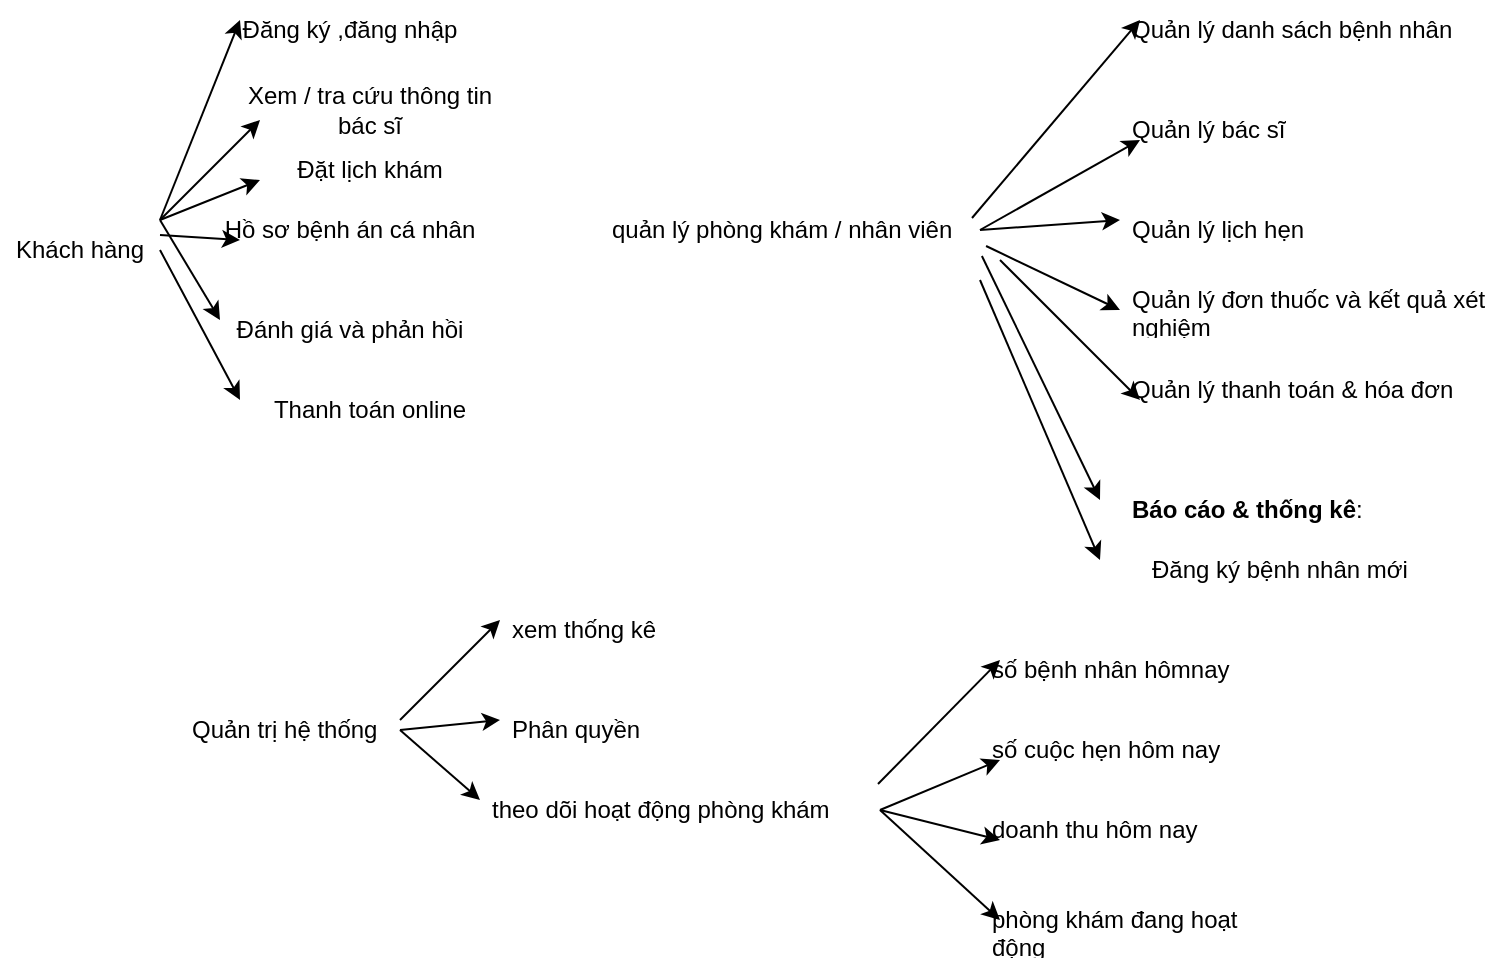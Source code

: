 <mxfile version="28.0.9">
  <diagram name="Trang-1" id="XzwnQ7Z-u6gP32iXb6l5">
    <mxGraphModel dx="1066" dy="447" grid="1" gridSize="10" guides="1" tooltips="1" connect="1" arrows="1" fold="1" page="1" pageScale="1" pageWidth="827" pageHeight="1169" math="0" shadow="0">
      <root>
        <mxCell id="0" />
        <mxCell id="1" parent="0" />
        <mxCell id="vbzP8xFRV16W2t8R22Ji-1" value="Khách hàng" style="text;html=1;align=center;verticalAlign=middle;whiteSpace=wrap;rounded=0;" vertex="1" parent="1">
          <mxGeometry x="30" y="140" width="80" height="30" as="geometry" />
        </mxCell>
        <mxCell id="vbzP8xFRV16W2t8R22Ji-2" value="Đăng ký ,đăng nhập" style="text;html=1;align=center;verticalAlign=middle;whiteSpace=wrap;rounded=0;" vertex="1" parent="1">
          <mxGeometry x="150" y="30" width="110" height="30" as="geometry" />
        </mxCell>
        <mxCell id="vbzP8xFRV16W2t8R22Ji-3" value="Xem / tra cứu thông tin bác sĩ" style="text;html=1;align=center;verticalAlign=middle;whiteSpace=wrap;rounded=0;" vertex="1" parent="1">
          <mxGeometry x="150" y="70" width="130" height="30" as="geometry" />
        </mxCell>
        <mxCell id="vbzP8xFRV16W2t8R22Ji-4" value="Đặt lịch khám" style="text;html=1;align=center;verticalAlign=middle;whiteSpace=wrap;rounded=0;" vertex="1" parent="1">
          <mxGeometry x="150" y="100" width="130" height="30" as="geometry" />
        </mxCell>
        <mxCell id="vbzP8xFRV16W2t8R22Ji-5" value="Hồ sơ bệnh án cá nhân" style="text;html=1;align=center;verticalAlign=middle;whiteSpace=wrap;rounded=0;" vertex="1" parent="1">
          <mxGeometry x="140" y="130" width="130" height="30" as="geometry" />
        </mxCell>
        <mxCell id="vbzP8xFRV16W2t8R22Ji-6" value="Đánh giá và phản hồi" style="text;html=1;align=center;verticalAlign=middle;whiteSpace=wrap;rounded=0;" vertex="1" parent="1">
          <mxGeometry x="140" y="180" width="130" height="30" as="geometry" />
        </mxCell>
        <mxCell id="vbzP8xFRV16W2t8R22Ji-7" value="Thanh toán online" style="text;html=1;align=center;verticalAlign=middle;whiteSpace=wrap;rounded=0;" vertex="1" parent="1">
          <mxGeometry x="150" y="220" width="130" height="30" as="geometry" />
        </mxCell>
        <mxCell id="vbzP8xFRV16W2t8R22Ji-8" value="" style="endArrow=classic;html=1;rounded=0;exitX=1;exitY=0;exitDx=0;exitDy=0;" edge="1" parent="1" source="vbzP8xFRV16W2t8R22Ji-1">
          <mxGeometry width="50" height="50" relative="1" as="geometry">
            <mxPoint x="100" y="90" as="sourcePoint" />
            <mxPoint x="150" y="40" as="targetPoint" />
          </mxGeometry>
        </mxCell>
        <mxCell id="vbzP8xFRV16W2t8R22Ji-9" value="" style="endArrow=classic;html=1;rounded=0;" edge="1" parent="1">
          <mxGeometry width="50" height="50" relative="1" as="geometry">
            <mxPoint x="110" y="140" as="sourcePoint" />
            <mxPoint x="160" y="90" as="targetPoint" />
          </mxGeometry>
        </mxCell>
        <mxCell id="vbzP8xFRV16W2t8R22Ji-10" value="" style="endArrow=classic;html=1;rounded=0;" edge="1" parent="1">
          <mxGeometry width="50" height="50" relative="1" as="geometry">
            <mxPoint x="110" y="140" as="sourcePoint" />
            <mxPoint x="160" y="120" as="targetPoint" />
          </mxGeometry>
        </mxCell>
        <mxCell id="vbzP8xFRV16W2t8R22Ji-11" value="" style="endArrow=classic;html=1;rounded=0;exitX=1;exitY=0;exitDx=0;exitDy=0;" edge="1" parent="1" source="vbzP8xFRV16W2t8R22Ji-1">
          <mxGeometry width="50" height="50" relative="1" as="geometry">
            <mxPoint x="90" y="240" as="sourcePoint" />
            <mxPoint x="140" y="190" as="targetPoint" />
          </mxGeometry>
        </mxCell>
        <mxCell id="vbzP8xFRV16W2t8R22Ji-12" value="" style="endArrow=classic;html=1;rounded=0;exitX=1;exitY=0.5;exitDx=0;exitDy=0;" edge="1" parent="1" source="vbzP8xFRV16W2t8R22Ji-1">
          <mxGeometry width="50" height="50" relative="1" as="geometry">
            <mxPoint x="100" y="280" as="sourcePoint" />
            <mxPoint x="150" y="230" as="targetPoint" />
          </mxGeometry>
        </mxCell>
        <mxCell id="vbzP8xFRV16W2t8R22Ji-13" value="" style="endArrow=classic;html=1;rounded=0;exitX=1;exitY=0.25;exitDx=0;exitDy=0;" edge="1" parent="1" source="vbzP8xFRV16W2t8R22Ji-1">
          <mxGeometry width="50" height="50" relative="1" as="geometry">
            <mxPoint x="100" y="200" as="sourcePoint" />
            <mxPoint x="150" y="150" as="targetPoint" />
          </mxGeometry>
        </mxCell>
        <mxCell id="vbzP8xFRV16W2t8R22Ji-14" value="quản lý phòng khám / nhân viên" style="text;strokeColor=none;fillColor=none;align=left;verticalAlign=middle;spacingLeft=4;spacingRight=4;overflow=hidden;points=[[0,0.5],[1,0.5]];portConstraint=eastwest;rotatable=0;whiteSpace=wrap;html=1;" vertex="1" parent="1">
          <mxGeometry x="330" y="130" width="190" height="30" as="geometry" />
        </mxCell>
        <mxCell id="vbzP8xFRV16W2t8R22Ji-15" value="Quản lý danh sách bệnh nhân" style="text;strokeColor=none;fillColor=none;align=left;verticalAlign=middle;spacingLeft=4;spacingRight=4;overflow=hidden;points=[[0,0.5],[1,0.5]];portConstraint=eastwest;rotatable=0;whiteSpace=wrap;html=1;" vertex="1" parent="1">
          <mxGeometry x="590" y="30" width="190" height="30" as="geometry" />
        </mxCell>
        <mxCell id="vbzP8xFRV16W2t8R22Ji-16" value="Quản lý bác sĩ" style="text;strokeColor=none;fillColor=none;align=left;verticalAlign=middle;spacingLeft=4;spacingRight=4;overflow=hidden;points=[[0,0.5],[1,0.5]];portConstraint=eastwest;rotatable=0;whiteSpace=wrap;html=1;" vertex="1" parent="1">
          <mxGeometry x="590" y="80" width="190" height="30" as="geometry" />
        </mxCell>
        <mxCell id="vbzP8xFRV16W2t8R22Ji-17" value="Quản lý lịch hẹn" style="text;strokeColor=none;fillColor=none;align=left;verticalAlign=middle;spacingLeft=4;spacingRight=4;overflow=hidden;points=[[0,0.5],[1,0.5]];portConstraint=eastwest;rotatable=0;whiteSpace=wrap;html=1;" vertex="1" parent="1">
          <mxGeometry x="590" y="130" width="190" height="30" as="geometry" />
        </mxCell>
        <mxCell id="vbzP8xFRV16W2t8R22Ji-18" value="&lt;span style=&quot;color: rgba(0, 0, 0, 0); font-family: monospace; font-size: 0px; text-wrap-mode: nowrap;&quot;&gt;%3CmxGraphModel%3E%3Croot%3E%3CmxCell%20id%3D%220%22%2F%3E%3CmxCell%20id%3D%221%22%20parent%3D%220%22%2F%3E%3CmxCell%20id%3D%222%22%20value%3D%22Qu%E1%BA%A3n%20l%C3%BD%20l%E1%BB%8Bch%20h%E1%BA%B9n%22%20style%3D%22text%3BstrokeColor%3Dnone%3BfillColor%3Dnone%3Balign%3Dleft%3BverticalAlign%3Dmiddle%3BspacingLeft%3D4%3BspacingRight%3D4%3Boverflow%3Dhidden%3Bpoints%3D%5B%5B0%2C0.5%5D%2C%5B1%2C0.5%5D%5D%3BportConstraint%3Deastwest%3Brotatable%3D0%3BwhiteSpace%3Dwrap%3Bhtml%3D1%3B%22%20vertex%3D%221%22%20parent%3D%221%22%3E%3CmxGeometry%20x%3D%22590%22%20y%3D%22130%22%20width%3D%22190%22%20height%3D%2230%22%20as%3D%22geometry%22%2F%3E%3C%2FmxCell%3E%3C%2Froot%3E%3C%2FmxGraphModel%3E&lt;/span&gt;Quản lý đơn thuốc và kết quả xét nghiệm" style="text;strokeColor=none;fillColor=none;align=left;verticalAlign=middle;spacingLeft=4;spacingRight=4;overflow=hidden;points=[[0,0.5],[1,0.5]];portConstraint=eastwest;rotatable=0;whiteSpace=wrap;html=1;" vertex="1" parent="1">
          <mxGeometry x="590" y="170" width="190" height="30" as="geometry" />
        </mxCell>
        <mxCell id="vbzP8xFRV16W2t8R22Ji-19" value="Quản lý thanh toán &amp;amp; hóa đơn" style="text;strokeColor=none;fillColor=none;align=left;verticalAlign=middle;spacingLeft=4;spacingRight=4;overflow=hidden;points=[[0,0.5],[1,0.5]];portConstraint=eastwest;rotatable=0;whiteSpace=wrap;html=1;" vertex="1" parent="1">
          <mxGeometry x="590" y="210" width="190" height="30" as="geometry" />
        </mxCell>
        <mxCell id="vbzP8xFRV16W2t8R22Ji-20" value="&lt;strong data-end=&quot;1372&quot; data-start=&quot;1350&quot;&gt;Báo cáo &amp;amp; thống kê&lt;/strong&gt;:" style="text;strokeColor=none;fillColor=none;align=left;verticalAlign=middle;spacingLeft=4;spacingRight=4;overflow=hidden;points=[[0,0.5],[1,0.5]];portConstraint=eastwest;rotatable=0;whiteSpace=wrap;html=1;" vertex="1" parent="1">
          <mxGeometry x="590" y="270" width="190" height="30" as="geometry" />
        </mxCell>
        <mxCell id="vbzP8xFRV16W2t8R22Ji-21" value="" style="endArrow=classic;html=1;rounded=0;exitX=0.979;exitY=0.3;exitDx=0;exitDy=0;exitPerimeter=0;" edge="1" parent="1" source="vbzP8xFRV16W2t8R22Ji-14">
          <mxGeometry width="50" height="50" relative="1" as="geometry">
            <mxPoint x="550" y="90" as="sourcePoint" />
            <mxPoint x="600" y="40" as="targetPoint" />
          </mxGeometry>
        </mxCell>
        <mxCell id="vbzP8xFRV16W2t8R22Ji-22" value="" style="endArrow=classic;html=1;rounded=0;exitX=1;exitY=0.5;exitDx=0;exitDy=0;" edge="1" parent="1" source="vbzP8xFRV16W2t8R22Ji-14">
          <mxGeometry width="50" height="50" relative="1" as="geometry">
            <mxPoint x="540" y="190" as="sourcePoint" />
            <mxPoint x="590" y="140" as="targetPoint" />
          </mxGeometry>
        </mxCell>
        <mxCell id="vbzP8xFRV16W2t8R22Ji-23" value="" style="endArrow=classic;html=1;rounded=0;exitX=1;exitY=0.5;exitDx=0;exitDy=0;" edge="1" parent="1" source="vbzP8xFRV16W2t8R22Ji-14">
          <mxGeometry width="50" height="50" relative="1" as="geometry">
            <mxPoint x="550" y="150" as="sourcePoint" />
            <mxPoint x="600" y="100" as="targetPoint" />
          </mxGeometry>
        </mxCell>
        <mxCell id="vbzP8xFRV16W2t8R22Ji-24" value="" style="endArrow=classic;html=1;rounded=0;exitX=1.005;exitY=0.933;exitDx=0;exitDy=0;exitPerimeter=0;" edge="1" parent="1" source="vbzP8xFRV16W2t8R22Ji-14">
          <mxGeometry width="50" height="50" relative="1" as="geometry">
            <mxPoint x="530" y="330" as="sourcePoint" />
            <mxPoint x="580" y="280" as="targetPoint" />
          </mxGeometry>
        </mxCell>
        <mxCell id="vbzP8xFRV16W2t8R22Ji-25" value="" style="endArrow=classic;html=1;rounded=0;" edge="1" parent="1">
          <mxGeometry width="50" height="50" relative="1" as="geometry">
            <mxPoint x="530" y="160" as="sourcePoint" />
            <mxPoint x="600" y="230" as="targetPoint" />
          </mxGeometry>
        </mxCell>
        <mxCell id="vbzP8xFRV16W2t8R22Ji-26" value="" style="endArrow=classic;html=1;rounded=0;exitX=1.016;exitY=0.767;exitDx=0;exitDy=0;entryX=0;entryY=0.5;entryDx=0;entryDy=0;exitPerimeter=0;" edge="1" parent="1" source="vbzP8xFRV16W2t8R22Ji-14" target="vbzP8xFRV16W2t8R22Ji-18">
          <mxGeometry width="50" height="50" relative="1" as="geometry">
            <mxPoint x="570" y="145" as="sourcePoint" />
            <mxPoint x="640" y="140" as="targetPoint" />
          </mxGeometry>
        </mxCell>
        <mxCell id="vbzP8xFRV16W2t8R22Ji-27" value="Quản trị hệ thống" style="text;strokeColor=none;fillColor=none;align=left;verticalAlign=middle;spacingLeft=4;spacingRight=4;overflow=hidden;points=[[0,0.5],[1,0.5]];portConstraint=eastwest;rotatable=0;whiteSpace=wrap;html=1;" vertex="1" parent="1">
          <mxGeometry x="120" y="380" width="110" height="30" as="geometry" />
        </mxCell>
        <mxCell id="vbzP8xFRV16W2t8R22Ji-28" value="xem thống kê" style="text;strokeColor=none;fillColor=none;align=left;verticalAlign=middle;spacingLeft=4;spacingRight=4;overflow=hidden;points=[[0,0.5],[1,0.5]];portConstraint=eastwest;rotatable=0;whiteSpace=wrap;html=1;" vertex="1" parent="1">
          <mxGeometry x="280" y="330" width="110" height="30" as="geometry" />
        </mxCell>
        <mxCell id="vbzP8xFRV16W2t8R22Ji-29" value="Phân quyền" style="text;strokeColor=none;fillColor=none;align=left;verticalAlign=middle;spacingLeft=4;spacingRight=4;overflow=hidden;points=[[0,0.5],[1,0.5]];portConstraint=eastwest;rotatable=0;whiteSpace=wrap;html=1;" vertex="1" parent="1">
          <mxGeometry x="280" y="380" width="110" height="30" as="geometry" />
        </mxCell>
        <mxCell id="vbzP8xFRV16W2t8R22Ji-30" value="theo dõi hoạt động phòng khám" style="text;strokeColor=none;fillColor=none;align=left;verticalAlign=middle;spacingLeft=4;spacingRight=4;overflow=hidden;points=[[0,0.5],[1,0.5]];portConstraint=eastwest;rotatable=0;whiteSpace=wrap;html=1;" vertex="1" parent="1">
          <mxGeometry x="270" y="420" width="200" height="30" as="geometry" />
        </mxCell>
        <mxCell id="vbzP8xFRV16W2t8R22Ji-31" value="số bệnh nhân hômnay" style="text;strokeColor=none;fillColor=none;align=left;verticalAlign=middle;spacingLeft=4;spacingRight=4;overflow=hidden;points=[[0,0.5],[1,0.5]];portConstraint=eastwest;rotatable=0;whiteSpace=wrap;html=1;" vertex="1" parent="1">
          <mxGeometry x="520" y="350" width="130" height="30" as="geometry" />
        </mxCell>
        <mxCell id="vbzP8xFRV16W2t8R22Ji-32" value="số cuộc hẹn hôm nay" style="text;strokeColor=none;fillColor=none;align=left;verticalAlign=middle;spacingLeft=4;spacingRight=4;overflow=hidden;points=[[0,0.5],[1,0.5]];portConstraint=eastwest;rotatable=0;whiteSpace=wrap;html=1;" vertex="1" parent="1">
          <mxGeometry x="520" y="390" width="130" height="30" as="geometry" />
        </mxCell>
        <mxCell id="vbzP8xFRV16W2t8R22Ji-33" value="doanh thu hôm nay" style="text;strokeColor=none;fillColor=none;align=left;verticalAlign=middle;spacingLeft=4;spacingRight=4;overflow=hidden;points=[[0,0.5],[1,0.5]];portConstraint=eastwest;rotatable=0;whiteSpace=wrap;html=1;" vertex="1" parent="1">
          <mxGeometry x="520" y="430" width="130" height="30" as="geometry" />
        </mxCell>
        <mxCell id="vbzP8xFRV16W2t8R22Ji-34" value="phòng khám đang hoạt động" style="text;strokeColor=none;fillColor=none;align=left;verticalAlign=middle;spacingLeft=4;spacingRight=4;overflow=hidden;points=[[0,0.5],[1,0.5]];portConstraint=eastwest;rotatable=0;whiteSpace=wrap;html=1;" vertex="1" parent="1">
          <mxGeometry x="520" y="480" width="140" height="30" as="geometry" />
        </mxCell>
        <mxCell id="vbzP8xFRV16W2t8R22Ji-35" value="" style="endArrow=classic;html=1;rounded=0;" edge="1" parent="1">
          <mxGeometry width="50" height="50" relative="1" as="geometry">
            <mxPoint x="230" y="390" as="sourcePoint" />
            <mxPoint x="280" y="340" as="targetPoint" />
          </mxGeometry>
        </mxCell>
        <mxCell id="vbzP8xFRV16W2t8R22Ji-36" value="" style="endArrow=classic;html=1;rounded=0;exitX=1;exitY=0.5;exitDx=0;exitDy=0;" edge="1" parent="1" source="vbzP8xFRV16W2t8R22Ji-27">
          <mxGeometry width="50" height="50" relative="1" as="geometry">
            <mxPoint x="230" y="440" as="sourcePoint" />
            <mxPoint x="280" y="390" as="targetPoint" />
          </mxGeometry>
        </mxCell>
        <mxCell id="vbzP8xFRV16W2t8R22Ji-37" value="" style="endArrow=classic;html=1;rounded=0;exitX=1;exitY=0.5;exitDx=0;exitDy=0;" edge="1" parent="1" source="vbzP8xFRV16W2t8R22Ji-27">
          <mxGeometry width="50" height="50" relative="1" as="geometry">
            <mxPoint x="220" y="480" as="sourcePoint" />
            <mxPoint x="270" y="430" as="targetPoint" />
          </mxGeometry>
        </mxCell>
        <mxCell id="vbzP8xFRV16W2t8R22Ji-38" value="" style="endArrow=classic;html=1;rounded=0;exitX=0.995;exitY=0.067;exitDx=0;exitDy=0;exitPerimeter=0;" edge="1" parent="1" source="vbzP8xFRV16W2t8R22Ji-30">
          <mxGeometry width="50" height="50" relative="1" as="geometry">
            <mxPoint x="480" y="410" as="sourcePoint" />
            <mxPoint x="530" y="360" as="targetPoint" />
          </mxGeometry>
        </mxCell>
        <mxCell id="vbzP8xFRV16W2t8R22Ji-39" value="" style="endArrow=classic;html=1;rounded=0;exitX=1;exitY=0.5;exitDx=0;exitDy=0;" edge="1" parent="1" source="vbzP8xFRV16W2t8R22Ji-30">
          <mxGeometry width="50" height="50" relative="1" as="geometry">
            <mxPoint x="480" y="460" as="sourcePoint" />
            <mxPoint x="530" y="410" as="targetPoint" />
          </mxGeometry>
        </mxCell>
        <mxCell id="vbzP8xFRV16W2t8R22Ji-40" value="" style="endArrow=classic;html=1;rounded=0;exitX=1;exitY=0.5;exitDx=0;exitDy=0;" edge="1" parent="1" source="vbzP8xFRV16W2t8R22Ji-30">
          <mxGeometry width="50" height="50" relative="1" as="geometry">
            <mxPoint x="480" y="500" as="sourcePoint" />
            <mxPoint x="530" y="450" as="targetPoint" />
          </mxGeometry>
        </mxCell>
        <mxCell id="vbzP8xFRV16W2t8R22Ji-41" value="" style="endArrow=classic;html=1;rounded=0;exitX=1;exitY=0.5;exitDx=0;exitDy=0;" edge="1" parent="1" source="vbzP8xFRV16W2t8R22Ji-30">
          <mxGeometry width="50" height="50" relative="1" as="geometry">
            <mxPoint x="480" y="540" as="sourcePoint" />
            <mxPoint x="530" y="490" as="targetPoint" />
          </mxGeometry>
        </mxCell>
        <mxCell id="vbzP8xFRV16W2t8R22Ji-42" value="" style="endArrow=classic;html=1;rounded=0;" edge="1" parent="1">
          <mxGeometry width="50" height="50" relative="1" as="geometry">
            <mxPoint x="520" y="170" as="sourcePoint" />
            <mxPoint x="580" y="310" as="targetPoint" />
          </mxGeometry>
        </mxCell>
        <mxCell id="vbzP8xFRV16W2t8R22Ji-43" value="Đăng ký bệnh nhân mới" style="text;strokeColor=none;fillColor=none;align=left;verticalAlign=middle;spacingLeft=4;spacingRight=4;overflow=hidden;points=[[0,0.5],[1,0.5]];portConstraint=eastwest;rotatable=0;whiteSpace=wrap;html=1;" vertex="1" parent="1">
          <mxGeometry x="600" y="300" width="170" height="30" as="geometry" />
        </mxCell>
      </root>
    </mxGraphModel>
  </diagram>
</mxfile>

